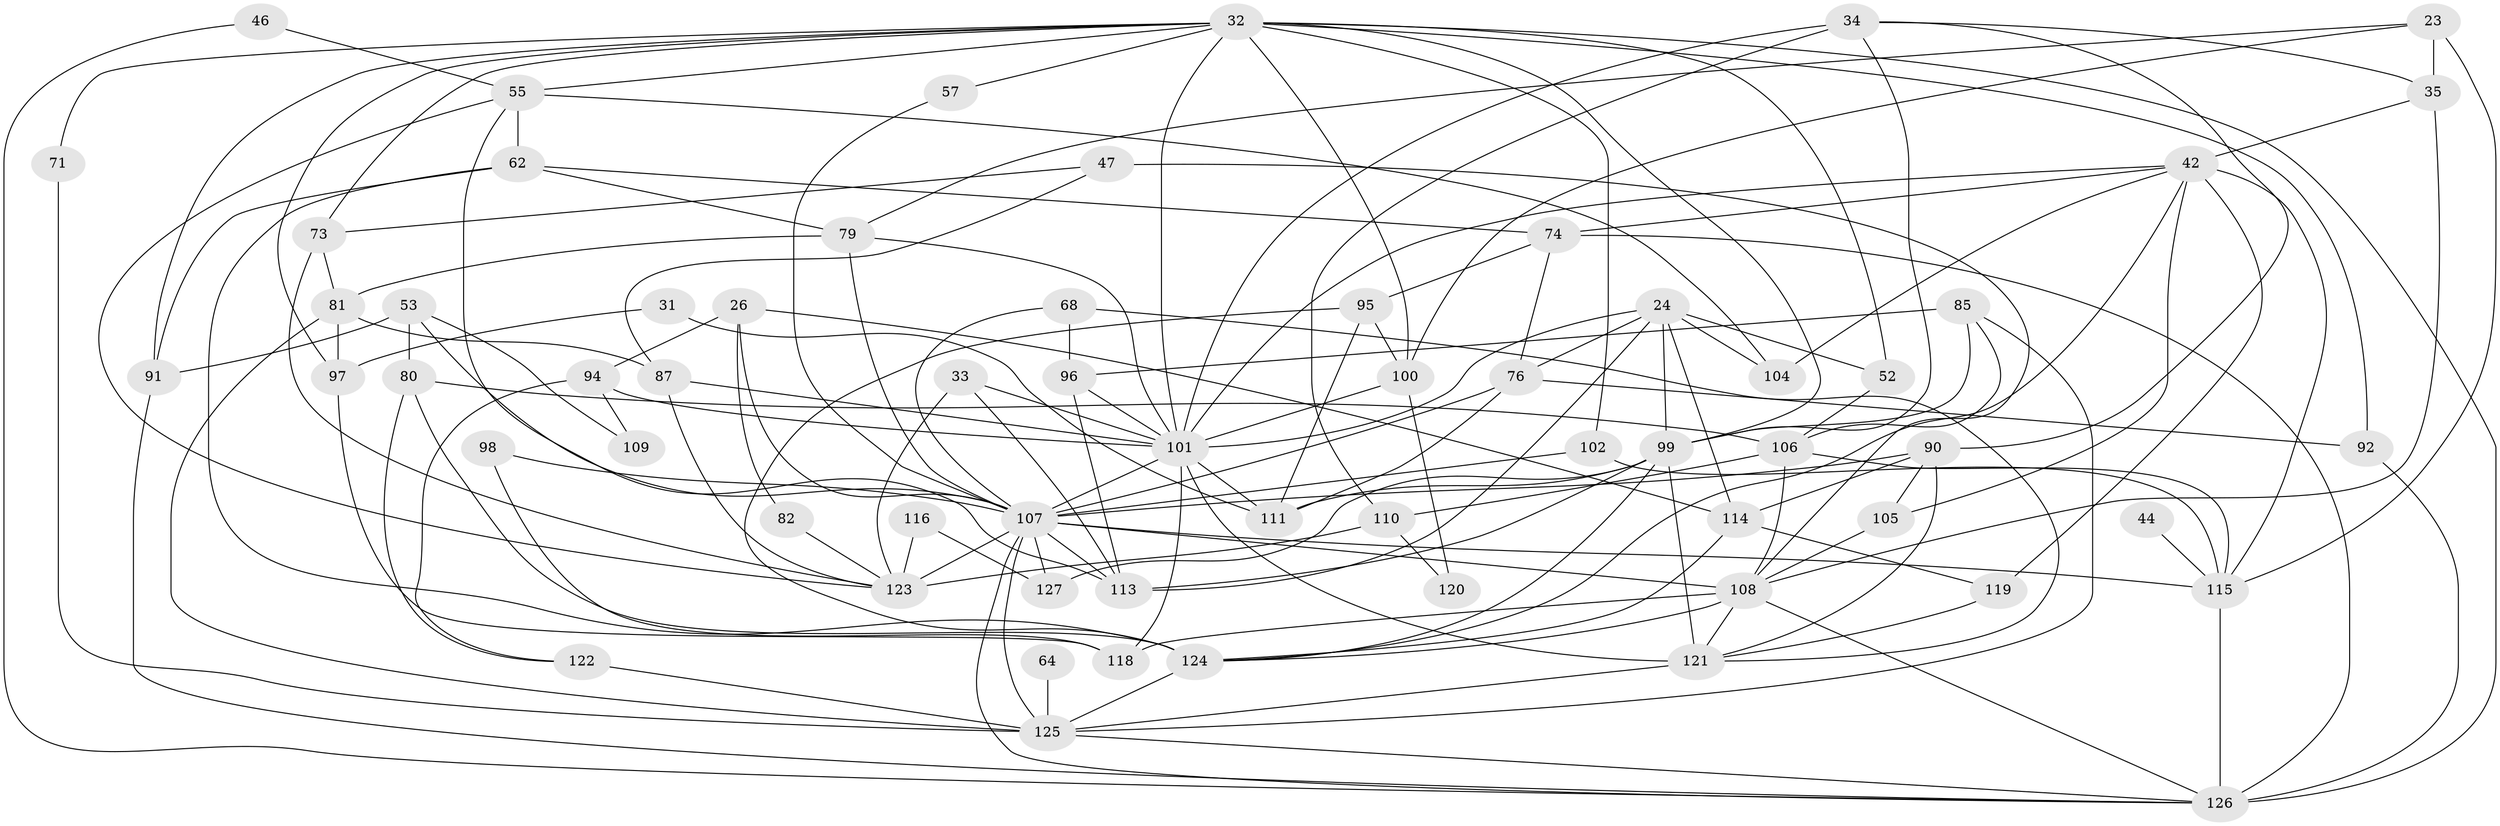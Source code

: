 // original degree distribution, {3: 0.28346456692913385, 5: 0.16535433070866143, 6: 0.09448818897637795, 4: 0.25196850393700787, 7: 0.03937007874015748, 2: 0.14173228346456693, 8: 0.023622047244094488}
// Generated by graph-tools (version 1.1) at 2025/53/03/04/25 21:53:20]
// undirected, 63 vertices, 153 edges
graph export_dot {
graph [start="1"]
  node [color=gray90,style=filled];
  23;
  24 [super="+22"];
  26;
  31;
  32 [super="+11+28"];
  33;
  34 [super="+3"];
  35 [super="+17"];
  42 [super="+9"];
  44;
  46;
  47;
  52;
  53;
  55;
  57;
  62 [super="+19"];
  64;
  68;
  71;
  73 [super="+43"];
  74 [super="+61+40"];
  76;
  79 [super="+78"];
  80;
  81 [super="+27"];
  82;
  85;
  87;
  90 [super="+86"];
  91;
  92 [super="+41"];
  94;
  95;
  96 [super="+83"];
  97;
  98;
  99 [super="+1+65+89"];
  100 [super="+12"];
  101 [super="+56+60"];
  102 [super="+63"];
  104 [super="+39"];
  105 [super="+13"];
  106 [super="+72"];
  107 [super="+16+6+54+84"];
  108 [super="+45+93"];
  109;
  110 [super="+66"];
  111 [super="+103"];
  113 [super="+69"];
  114 [super="+75"];
  115 [super="+7"];
  116;
  118;
  119;
  120;
  121 [super="+117"];
  122 [super="+14"];
  123 [super="+15+21+70"];
  124 [super="+38+50"];
  125 [super="+8+29+37"];
  126 [super="+77+88"];
  127;
  23 -- 35 [weight=2];
  23 -- 115;
  23 -- 100;
  23 -- 79;
  24 -- 76;
  24 -- 114 [weight=2];
  24 -- 113;
  24 -- 52;
  24 -- 104;
  24 -- 101 [weight=3];
  24 -- 99;
  26 -- 107;
  26 -- 82;
  26 -- 94;
  26 -- 114;
  31 -- 97;
  31 -- 111;
  32 -- 52;
  32 -- 91;
  32 -- 97;
  32 -- 92 [weight=3];
  32 -- 102;
  32 -- 71;
  32 -- 73 [weight=2];
  32 -- 55;
  32 -- 57;
  32 -- 100;
  32 -- 101;
  32 -- 126;
  32 -- 99;
  33 -- 113;
  33 -- 123;
  33 -- 101;
  34 -- 35;
  34 -- 90;
  34 -- 99;
  34 -- 110 [weight=2];
  34 -- 101;
  35 -- 42;
  35 -- 108;
  42 -- 115 [weight=3];
  42 -- 119;
  42 -- 74;
  42 -- 104;
  42 -- 105;
  42 -- 124;
  42 -- 101;
  44 -- 115 [weight=2];
  46 -- 55;
  46 -- 126;
  47 -- 87;
  47 -- 73;
  47 -- 108;
  52 -- 106;
  53 -- 91;
  53 -- 80;
  53 -- 109;
  53 -- 107;
  55 -- 113;
  55 -- 62 [weight=2];
  55 -- 123;
  55 -- 104;
  57 -- 107;
  62 -- 91;
  62 -- 124 [weight=2];
  62 -- 79;
  62 -- 74;
  64 -- 125 [weight=2];
  68 -- 96;
  68 -- 107;
  68 -- 121;
  71 -- 125;
  73 -- 81;
  73 -- 123;
  74 -- 95;
  74 -- 76;
  74 -- 126;
  76 -- 92;
  76 -- 111 [weight=2];
  76 -- 107;
  79 -- 81;
  79 -- 101;
  79 -- 107;
  80 -- 106;
  80 -- 122;
  80 -- 124;
  81 -- 87;
  81 -- 97;
  81 -- 125;
  82 -- 123;
  85 -- 125;
  85 -- 106;
  85 -- 96 [weight=2];
  85 -- 99;
  87 -- 123;
  87 -- 101 [weight=2];
  90 -- 105;
  90 -- 107 [weight=3];
  90 -- 114;
  90 -- 121;
  91 -- 126;
  92 -- 126;
  94 -- 109;
  94 -- 122;
  94 -- 101;
  95 -- 111;
  95 -- 100;
  95 -- 124;
  96 -- 113;
  96 -- 101;
  97 -- 118;
  98 -- 118;
  98 -- 107;
  99 -- 127;
  99 -- 113;
  99 -- 111;
  99 -- 121;
  99 -- 124;
  100 -- 120;
  100 -- 101;
  101 -- 107 [weight=3];
  101 -- 121 [weight=2];
  101 -- 111;
  101 -- 118;
  102 -- 115;
  102 -- 107;
  105 -- 108;
  106 -- 115 [weight=2];
  106 -- 108;
  106 -- 110;
  107 -- 126;
  107 -- 123 [weight=3];
  107 -- 125 [weight=2];
  107 -- 108 [weight=2];
  107 -- 113 [weight=2];
  107 -- 115;
  107 -- 127;
  108 -- 118;
  108 -- 121 [weight=2];
  108 -- 124;
  108 -- 126;
  110 -- 120;
  110 -- 123 [weight=3];
  114 -- 119;
  114 -- 124;
  115 -- 126 [weight=3];
  116 -- 127;
  116 -- 123;
  119 -- 121;
  121 -- 125 [weight=2];
  122 -- 125 [weight=2];
  124 -- 125;
  125 -- 126;
}
